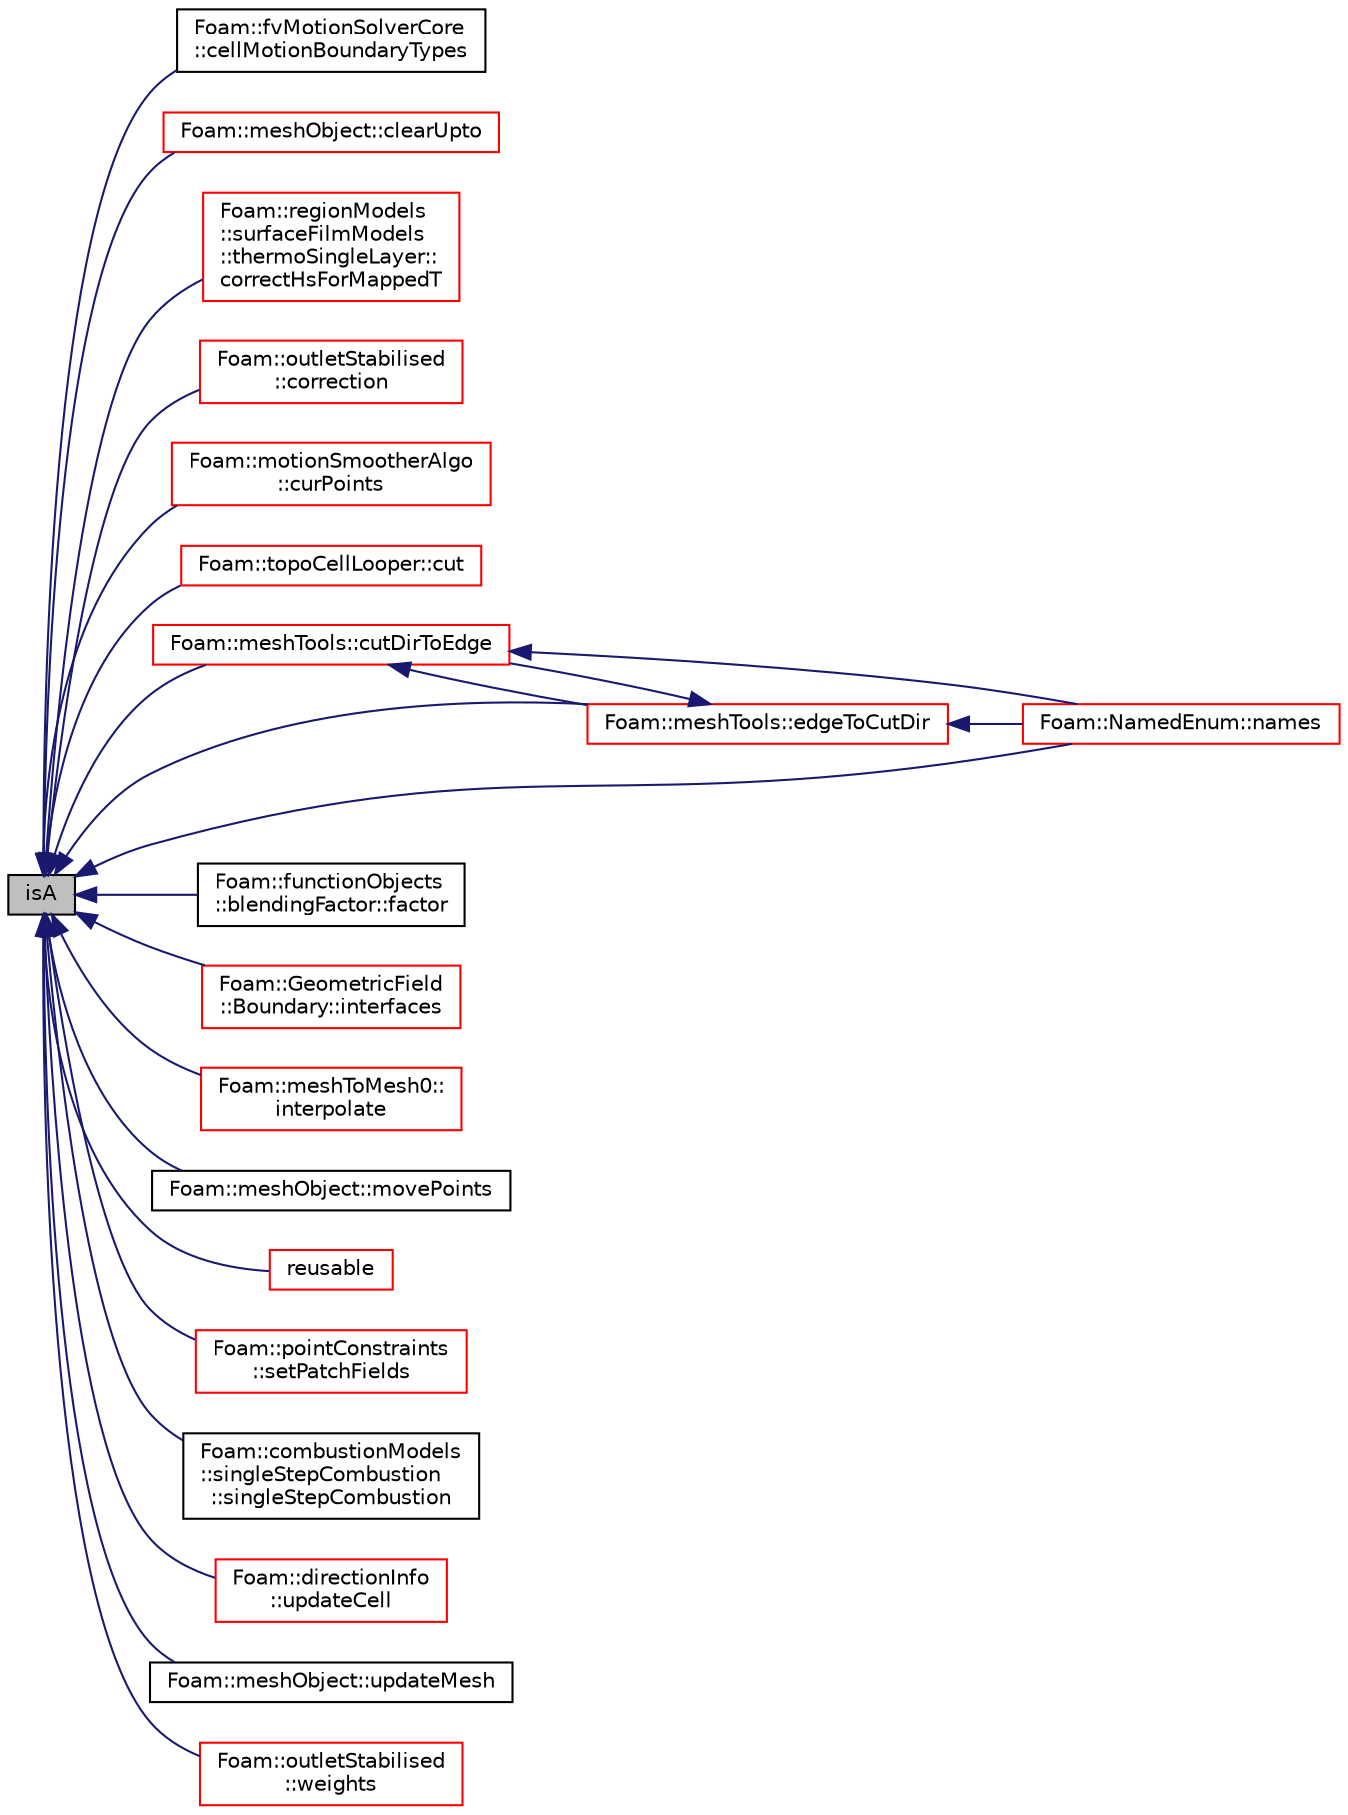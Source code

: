 digraph "isA"
{
  bgcolor="transparent";
  edge [fontname="Helvetica",fontsize="10",labelfontname="Helvetica",labelfontsize="10"];
  node [fontname="Helvetica",fontsize="10",shape=record];
  rankdir="LR";
  Node1 [label="isA",height=0.2,width=0.4,color="black", fillcolor="grey75", style="filled", fontcolor="black"];
  Node1 -> Node2 [dir="back",color="midnightblue",fontsize="10",style="solid",fontname="Helvetica"];
  Node2 [label="Foam::fvMotionSolverCore\l::cellMotionBoundaryTypes",height=0.2,width=0.4,color="black",URL="$a00896.html#acc35058412345700ea6a0dfb012dfaca"];
  Node1 -> Node3 [dir="back",color="midnightblue",fontsize="10",style="solid",fontname="Helvetica"];
  Node3 [label="Foam::meshObject::clearUpto",height=0.2,width=0.4,color="red",URL="$a01500.html#a0dc06f14bf957cd6ad1714a838338857",tooltip="Clear all meshObject derived from FromType up to (but not including) "];
  Node1 -> Node4 [dir="back",color="midnightblue",fontsize="10",style="solid",fontname="Helvetica"];
  Node4 [label="Foam::regionModels\l::surfaceFilmModels\l::thermoSingleLayer::\lcorrectHsForMappedT",height=0.2,width=0.4,color="red",URL="$a02674.html#af85199505c20475372e6e7e6f12c289f",tooltip="Correct sensible enthalpy for mapped temperature fields. "];
  Node1 -> Node5 [dir="back",color="midnightblue",fontsize="10",style="solid",fontname="Helvetica"];
  Node5 [label="Foam::outletStabilised\l::correction",height=0.2,width=0.4,color="red",URL="$a01789.html#a575a424a2a3d61de0e8d6ad368b61be1",tooltip="Return the explicit correction to the face-interpolate. "];
  Node1 -> Node6 [dir="back",color="midnightblue",fontsize="10",style="solid",fontname="Helvetica"];
  Node6 [label="Foam::motionSmootherAlgo\l::curPoints",height=0.2,width=0.4,color="red",URL="$a01565.html#a897bb9550f17845c9ab361582659cbee",tooltip="Get the current points (oldPoints+scale*displacement) "];
  Node1 -> Node7 [dir="back",color="midnightblue",fontsize="10",style="solid",fontname="Helvetica"];
  Node7 [label="Foam::topoCellLooper::cut",height=0.2,width=0.4,color="red",URL="$a02709.html#ac80e7d9d0040f4d0de355d5546d5e195",tooltip="Create cut along circumference of celli. Gets current mesh cuts. "];
  Node1 -> Node8 [dir="back",color="midnightblue",fontsize="10",style="solid",fontname="Helvetica"];
  Node8 [label="Foam::meshTools::cutDirToEdge",height=0.2,width=0.4,color="red",URL="$a11030.html#acb1ef179f7ae2dfef897c39ce019e712",tooltip="Reverse of edgeToCutDir: given direction find edge bundle and. "];
  Node8 -> Node9 [dir="back",color="midnightblue",fontsize="10",style="solid",fontname="Helvetica"];
  Node9 [label="Foam::NamedEnum::names",height=0.2,width=0.4,color="red",URL="$a01602.html#a7350da3a0edd92cd11e6c479c9967dc8"];
  Node8 -> Node10 [dir="back",color="midnightblue",fontsize="10",style="solid",fontname="Helvetica"];
  Node10 [label="Foam::meshTools::edgeToCutDir",height=0.2,width=0.4,color="red",URL="$a11030.html#ad0c5f6f651fcd0e135619f77c1524d70",tooltip="Given edge on hex find all &#39;parallel&#39; (i.e. non-connected) "];
  Node10 -> Node9 [dir="back",color="midnightblue",fontsize="10",style="solid",fontname="Helvetica"];
  Node10 -> Node8 [dir="back",color="midnightblue",fontsize="10",style="solid",fontname="Helvetica"];
  Node1 -> Node10 [dir="back",color="midnightblue",fontsize="10",style="solid",fontname="Helvetica"];
  Node1 -> Node11 [dir="back",color="midnightblue",fontsize="10",style="solid",fontname="Helvetica"];
  Node11 [label="Foam::functionObjects\l::blendingFactor::factor",height=0.2,width=0.4,color="black",URL="$a00139.html#a7efa0a50911fc0d9fa25db037eb1c89f"];
  Node1 -> Node12 [dir="back",color="midnightblue",fontsize="10",style="solid",fontname="Helvetica"];
  Node12 [label="Foam::GeometricField\l::Boundary::interfaces",height=0.2,width=0.4,color="red",URL="$a00148.html#a3a1ef4a53bac020e201d4cb80eedd462",tooltip="Return a list of pointers for each patch field with only those. "];
  Node1 -> Node13 [dir="back",color="midnightblue",fontsize="10",style="solid",fontname="Helvetica"];
  Node13 [label="Foam::meshToMesh0::\linterpolate",height=0.2,width=0.4,color="red",URL="$a01509.html#a6fce70ab4c4920304ea62c241d81ba57",tooltip="Interpolate volume field. "];
  Node1 -> Node14 [dir="back",color="midnightblue",fontsize="10",style="solid",fontname="Helvetica"];
  Node14 [label="Foam::meshObject::movePoints",height=0.2,width=0.4,color="black",URL="$a01500.html#a1f0776a32a30d50c5b33489cb05f4d11"];
  Node1 -> Node9 [dir="back",color="midnightblue",fontsize="10",style="solid",fontname="Helvetica"];
  Node1 -> Node15 [dir="back",color="midnightblue",fontsize="10",style="solid",fontname="Helvetica"];
  Node15 [label="reusable",height=0.2,width=0.4,color="red",URL="$a10974.html#a4623ed3c14766d39485168a3676cf6b2"];
  Node1 -> Node16 [dir="back",color="midnightblue",fontsize="10",style="solid",fontname="Helvetica"];
  Node16 [label="Foam::pointConstraints\l::setPatchFields",height=0.2,width=0.4,color="red",URL="$a01910.html#a1b6bb2c50c9e39688aa71d2263865d68",tooltip="Helper: set patchField values from internal values (on. "];
  Node1 -> Node17 [dir="back",color="midnightblue",fontsize="10",style="solid",fontname="Helvetica"];
  Node17 [label="Foam::combustionModels\l::singleStepCombustion\l::singleStepCombustion",height=0.2,width=0.4,color="black",URL="$a02388.html#af3e937cb44c8c931104ec26262c7e869",tooltip="Construct from components. "];
  Node1 -> Node18 [dir="back",color="midnightblue",fontsize="10",style="solid",fontname="Helvetica"];
  Node18 [label="Foam::directionInfo\l::updateCell",height=0.2,width=0.4,color="red",URL="$a00547.html#a77204b39a1795badf6e3b5db01bef0c6",tooltip="Influence of neighbouring face. "];
  Node1 -> Node19 [dir="back",color="midnightblue",fontsize="10",style="solid",fontname="Helvetica"];
  Node19 [label="Foam::meshObject::updateMesh",height=0.2,width=0.4,color="black",URL="$a01500.html#a35d9e31943796db6cf19e39e089af8c2"];
  Node1 -> Node20 [dir="back",color="midnightblue",fontsize="10",style="solid",fontname="Helvetica"];
  Node20 [label="Foam::outletStabilised\l::weights",height=0.2,width=0.4,color="red",URL="$a01789.html#a845f807ae2621854059e313269e7895a",tooltip="Return the interpolation weighting factors. "];
}
